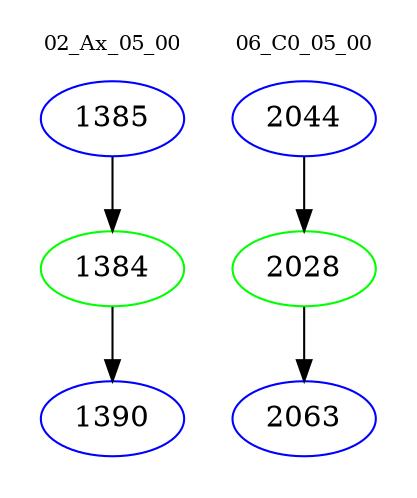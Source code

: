 digraph{
subgraph cluster_0 {
color = white
label = "02_Ax_05_00";
fontsize=10;
T0_1385 [label="1385", color="blue"]
T0_1385 -> T0_1384 [color="black"]
T0_1384 [label="1384", color="green"]
T0_1384 -> T0_1390 [color="black"]
T0_1390 [label="1390", color="blue"]
}
subgraph cluster_1 {
color = white
label = "06_C0_05_00";
fontsize=10;
T1_2044 [label="2044", color="blue"]
T1_2044 -> T1_2028 [color="black"]
T1_2028 [label="2028", color="green"]
T1_2028 -> T1_2063 [color="black"]
T1_2063 [label="2063", color="blue"]
}
}
